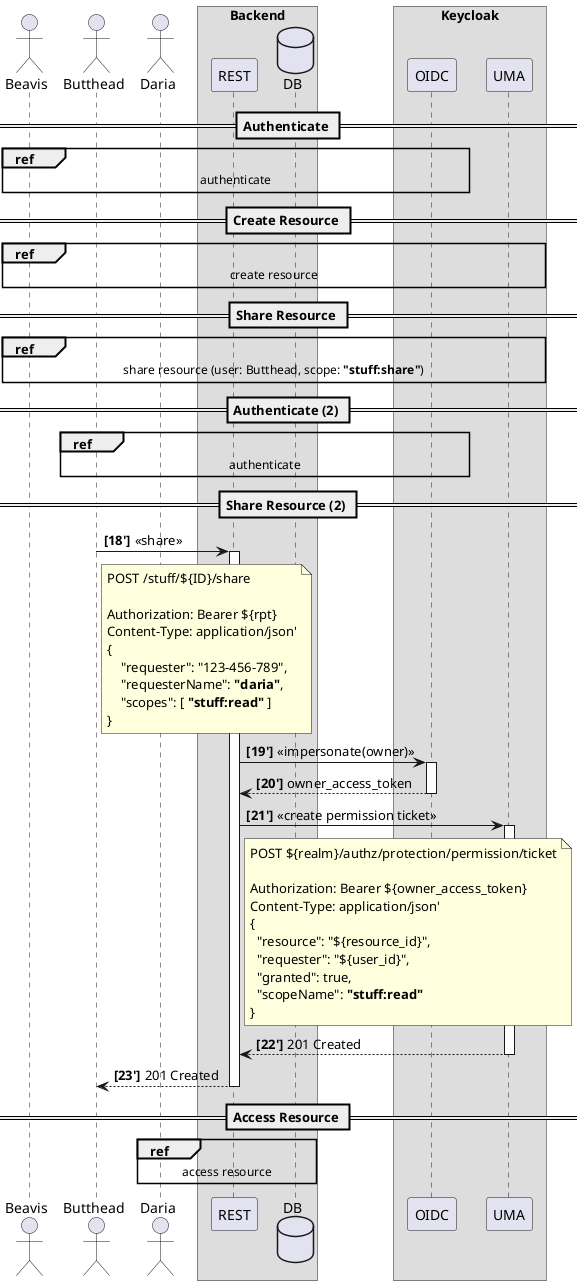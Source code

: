 @startuml

skinparam backgroundColor #FFFFFF
skinparam defaultFontName "Source Sans Pro"
skinparam ParticipantPadding 10
skinparam BoxPadding 10

actor Beavis
actor Butthead
actor Daria

box "Backend"
    participant REST
    database DB
end box

box "Keycloak"
    participant OIDC
    participant UMA
end box

autoactivate on

== Authenticate ==
ref over Beavis, OIDC: authenticate

== Create Resource ==
ref over Beavis, UMA: create resource

== Share Resource ==
ref over Beavis, UMA: share resource (user: Butthead, scope: <b>"stuff:share"</b>)

== Authenticate (2) ==
ref over Butthead, OIDC: authenticate

== Share Resource (2) ==
autonumber 18 "<b>[##'']</b>"
Butthead -> REST: <<share>>
note right of Butthead
    POST /stuff/${ID}/share

    Authorization: Bearer ${rpt}
    Content-Type: application/json'
    {
        "requester": "123-456-789",
        "requesterName": <b>"daria"</b>,
        "scopes": [ <b>"stuff:read"</b> ]
    }
end note
REST -> OIDC: <<impersonate(owner)>>
return owner_access_token
REST -> UMA: <<create permission ticket>>
note right of REST
    POST ${realm}/authz/protection/permission/ticket

    Authorization: Bearer ${owner_access_token}
    Content-Type: application/json'
    {
      "resource": "${resource_id}",
      "requester": "${user_id}",
      "granted": true,
      "scopeName": <b>"stuff:read"</b>
    }
end note
return 201 Created
REST --> Butthead: 201 Created

== Access Resource ==
ref over Daria, DB: access resource

@enduml
